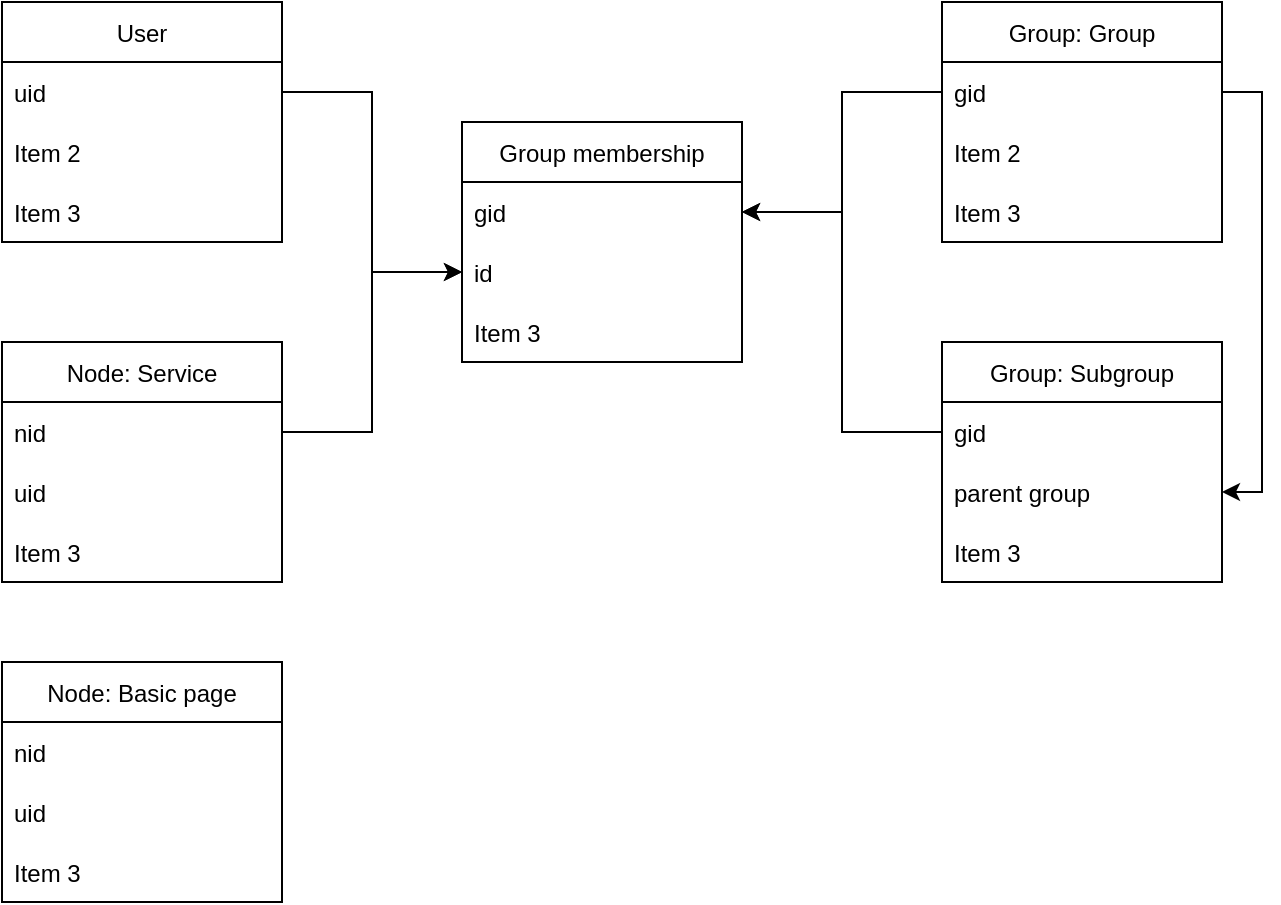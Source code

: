 <mxfile version="15.7.3" type="device"><diagram id="R2lEEEUBdFMjLlhIrx00" name="Page-1"><mxGraphModel dx="2938" dy="1137" grid="1" gridSize="10" guides="1" tooltips="1" connect="1" arrows="1" fold="1" page="1" pageScale="1" pageWidth="850" pageHeight="1100" math="0" shadow="0" extFonts="Permanent Marker^https://fonts.googleapis.com/css?family=Permanent+Marker"><root><mxCell id="0"/><mxCell id="1" parent="0"/><mxCell id="ABziGjLvbRAERU8ixG3Z-1" value="Node: Service" style="swimlane;fontStyle=0;childLayout=stackLayout;horizontal=1;startSize=30;horizontalStack=0;resizeParent=1;resizeParentMax=0;resizeLast=0;collapsible=1;marginBottom=0;" vertex="1" parent="1"><mxGeometry x="160" y="560" width="140" height="120" as="geometry"/></mxCell><mxCell id="ABziGjLvbRAERU8ixG3Z-2" value="nid" style="text;strokeColor=none;fillColor=none;align=left;verticalAlign=middle;spacingLeft=4;spacingRight=4;overflow=hidden;points=[[0,0.5],[1,0.5]];portConstraint=eastwest;rotatable=0;" vertex="1" parent="ABziGjLvbRAERU8ixG3Z-1"><mxGeometry y="30" width="140" height="30" as="geometry"/></mxCell><mxCell id="ABziGjLvbRAERU8ixG3Z-3" value="uid" style="text;strokeColor=none;fillColor=none;align=left;verticalAlign=middle;spacingLeft=4;spacingRight=4;overflow=hidden;points=[[0,0.5],[1,0.5]];portConstraint=eastwest;rotatable=0;" vertex="1" parent="ABziGjLvbRAERU8ixG3Z-1"><mxGeometry y="60" width="140" height="30" as="geometry"/></mxCell><mxCell id="ABziGjLvbRAERU8ixG3Z-4" value="Item 3" style="text;strokeColor=none;fillColor=none;align=left;verticalAlign=middle;spacingLeft=4;spacingRight=4;overflow=hidden;points=[[0,0.5],[1,0.5]];portConstraint=eastwest;rotatable=0;" vertex="1" parent="ABziGjLvbRAERU8ixG3Z-1"><mxGeometry y="90" width="140" height="30" as="geometry"/></mxCell><mxCell id="ABziGjLvbRAERU8ixG3Z-5" value="Group: Subgroup" style="swimlane;fontStyle=0;childLayout=stackLayout;horizontal=1;startSize=30;horizontalStack=0;resizeParent=1;resizeParentMax=0;resizeLast=0;collapsible=1;marginBottom=0;" vertex="1" parent="1"><mxGeometry x="630" y="560" width="140" height="120" as="geometry"/></mxCell><mxCell id="ABziGjLvbRAERU8ixG3Z-6" value="gid" style="text;strokeColor=none;fillColor=none;align=left;verticalAlign=middle;spacingLeft=4;spacingRight=4;overflow=hidden;points=[[0,0.5],[1,0.5]];portConstraint=eastwest;rotatable=0;" vertex="1" parent="ABziGjLvbRAERU8ixG3Z-5"><mxGeometry y="30" width="140" height="30" as="geometry"/></mxCell><mxCell id="ABziGjLvbRAERU8ixG3Z-7" value="parent group" style="text;strokeColor=none;fillColor=none;align=left;verticalAlign=middle;spacingLeft=4;spacingRight=4;overflow=hidden;points=[[0,0.5],[1,0.5]];portConstraint=eastwest;rotatable=0;" vertex="1" parent="ABziGjLvbRAERU8ixG3Z-5"><mxGeometry y="60" width="140" height="30" as="geometry"/></mxCell><mxCell id="ABziGjLvbRAERU8ixG3Z-8" value="Item 3" style="text;strokeColor=none;fillColor=none;align=left;verticalAlign=middle;spacingLeft=4;spacingRight=4;overflow=hidden;points=[[0,0.5],[1,0.5]];portConstraint=eastwest;rotatable=0;" vertex="1" parent="ABziGjLvbRAERU8ixG3Z-5"><mxGeometry y="90" width="140" height="30" as="geometry"/></mxCell><mxCell id="ABziGjLvbRAERU8ixG3Z-9" value="Group membership" style="swimlane;fontStyle=0;childLayout=stackLayout;horizontal=1;startSize=30;horizontalStack=0;resizeParent=1;resizeParentMax=0;resizeLast=0;collapsible=1;marginBottom=0;" vertex="1" parent="1"><mxGeometry x="390" y="450" width="140" height="120" as="geometry"/></mxCell><mxCell id="ABziGjLvbRAERU8ixG3Z-10" value="gid" style="text;strokeColor=none;fillColor=none;align=left;verticalAlign=middle;spacingLeft=4;spacingRight=4;overflow=hidden;points=[[0,0.5],[1,0.5]];portConstraint=eastwest;rotatable=0;" vertex="1" parent="ABziGjLvbRAERU8ixG3Z-9"><mxGeometry y="30" width="140" height="30" as="geometry"/></mxCell><mxCell id="ABziGjLvbRAERU8ixG3Z-11" value="id" style="text;strokeColor=none;fillColor=none;align=left;verticalAlign=middle;spacingLeft=4;spacingRight=4;overflow=hidden;points=[[0,0.5],[1,0.5]];portConstraint=eastwest;rotatable=0;" vertex="1" parent="ABziGjLvbRAERU8ixG3Z-9"><mxGeometry y="60" width="140" height="30" as="geometry"/></mxCell><mxCell id="ABziGjLvbRAERU8ixG3Z-12" value="Item 3" style="text;strokeColor=none;fillColor=none;align=left;verticalAlign=middle;spacingLeft=4;spacingRight=4;overflow=hidden;points=[[0,0.5],[1,0.5]];portConstraint=eastwest;rotatable=0;" vertex="1" parent="ABziGjLvbRAERU8ixG3Z-9"><mxGeometry y="90" width="140" height="30" as="geometry"/></mxCell><mxCell id="ABziGjLvbRAERU8ixG3Z-13" value="Group: Group" style="swimlane;fontStyle=0;childLayout=stackLayout;horizontal=1;startSize=30;horizontalStack=0;resizeParent=1;resizeParentMax=0;resizeLast=0;collapsible=1;marginBottom=0;" vertex="1" parent="1"><mxGeometry x="630" y="390" width="140" height="120" as="geometry"/></mxCell><mxCell id="ABziGjLvbRAERU8ixG3Z-14" value="gid" style="text;strokeColor=none;fillColor=none;align=left;verticalAlign=middle;spacingLeft=4;spacingRight=4;overflow=hidden;points=[[0,0.5],[1,0.5]];portConstraint=eastwest;rotatable=0;" vertex="1" parent="ABziGjLvbRAERU8ixG3Z-13"><mxGeometry y="30" width="140" height="30" as="geometry"/></mxCell><mxCell id="ABziGjLvbRAERU8ixG3Z-15" value="Item 2" style="text;strokeColor=none;fillColor=none;align=left;verticalAlign=middle;spacingLeft=4;spacingRight=4;overflow=hidden;points=[[0,0.5],[1,0.5]];portConstraint=eastwest;rotatable=0;" vertex="1" parent="ABziGjLvbRAERU8ixG3Z-13"><mxGeometry y="60" width="140" height="30" as="geometry"/></mxCell><mxCell id="ABziGjLvbRAERU8ixG3Z-16" value="Item 3" style="text;strokeColor=none;fillColor=none;align=left;verticalAlign=middle;spacingLeft=4;spacingRight=4;overflow=hidden;points=[[0,0.5],[1,0.5]];portConstraint=eastwest;rotatable=0;" vertex="1" parent="ABziGjLvbRAERU8ixG3Z-13"><mxGeometry y="90" width="140" height="30" as="geometry"/></mxCell><mxCell id="ABziGjLvbRAERU8ixG3Z-17" value="User" style="swimlane;fontStyle=0;childLayout=stackLayout;horizontal=1;startSize=30;horizontalStack=0;resizeParent=1;resizeParentMax=0;resizeLast=0;collapsible=1;marginBottom=0;" vertex="1" parent="1"><mxGeometry x="160" y="390" width="140" height="120" as="geometry"/></mxCell><mxCell id="ABziGjLvbRAERU8ixG3Z-18" value="uid" style="text;strokeColor=none;fillColor=none;align=left;verticalAlign=middle;spacingLeft=4;spacingRight=4;overflow=hidden;points=[[0,0.5],[1,0.5]];portConstraint=eastwest;rotatable=0;" vertex="1" parent="ABziGjLvbRAERU8ixG3Z-17"><mxGeometry y="30" width="140" height="30" as="geometry"/></mxCell><mxCell id="ABziGjLvbRAERU8ixG3Z-19" value="Item 2" style="text;strokeColor=none;fillColor=none;align=left;verticalAlign=middle;spacingLeft=4;spacingRight=4;overflow=hidden;points=[[0,0.5],[1,0.5]];portConstraint=eastwest;rotatable=0;" vertex="1" parent="ABziGjLvbRAERU8ixG3Z-17"><mxGeometry y="60" width="140" height="30" as="geometry"/></mxCell><mxCell id="ABziGjLvbRAERU8ixG3Z-20" value="Item 3" style="text;strokeColor=none;fillColor=none;align=left;verticalAlign=middle;spacingLeft=4;spacingRight=4;overflow=hidden;points=[[0,0.5],[1,0.5]];portConstraint=eastwest;rotatable=0;" vertex="1" parent="ABziGjLvbRAERU8ixG3Z-17"><mxGeometry y="90" width="140" height="30" as="geometry"/></mxCell><mxCell id="ABziGjLvbRAERU8ixG3Z-21" style="edgeStyle=orthogonalEdgeStyle;rounded=0;orthogonalLoop=1;jettySize=auto;html=1;exitX=1;exitY=0.5;exitDx=0;exitDy=0;entryX=0;entryY=0.5;entryDx=0;entryDy=0;" edge="1" parent="1" source="ABziGjLvbRAERU8ixG3Z-2" target="ABziGjLvbRAERU8ixG3Z-11"><mxGeometry relative="1" as="geometry"/></mxCell><mxCell id="ABziGjLvbRAERU8ixG3Z-23" style="edgeStyle=orthogonalEdgeStyle;rounded=0;orthogonalLoop=1;jettySize=auto;html=1;exitX=0;exitY=0.5;exitDx=0;exitDy=0;entryX=1;entryY=0.5;entryDx=0;entryDy=0;" edge="1" parent="1" source="ABziGjLvbRAERU8ixG3Z-14" target="ABziGjLvbRAERU8ixG3Z-10"><mxGeometry relative="1" as="geometry"/></mxCell><mxCell id="ABziGjLvbRAERU8ixG3Z-24" style="edgeStyle=orthogonalEdgeStyle;rounded=0;orthogonalLoop=1;jettySize=auto;html=1;exitX=0;exitY=0.5;exitDx=0;exitDy=0;entryX=1;entryY=0.5;entryDx=0;entryDy=0;" edge="1" parent="1" source="ABziGjLvbRAERU8ixG3Z-6" target="ABziGjLvbRAERU8ixG3Z-10"><mxGeometry relative="1" as="geometry"><mxPoint x="550" y="500" as="targetPoint"/></mxGeometry></mxCell><mxCell id="ABziGjLvbRAERU8ixG3Z-25" style="edgeStyle=orthogonalEdgeStyle;rounded=0;orthogonalLoop=1;jettySize=auto;html=1;exitX=1;exitY=0.5;exitDx=0;exitDy=0;entryX=0;entryY=0.5;entryDx=0;entryDy=0;" edge="1" parent="1" source="ABziGjLvbRAERU8ixG3Z-18" target="ABziGjLvbRAERU8ixG3Z-11"><mxGeometry relative="1" as="geometry"/></mxCell><mxCell id="ABziGjLvbRAERU8ixG3Z-28" style="edgeStyle=orthogonalEdgeStyle;rounded=0;orthogonalLoop=1;jettySize=auto;html=1;exitX=1;exitY=0.5;exitDx=0;exitDy=0;entryX=1;entryY=0.5;entryDx=0;entryDy=0;" edge="1" parent="1" source="ABziGjLvbRAERU8ixG3Z-14" target="ABziGjLvbRAERU8ixG3Z-7"><mxGeometry relative="1" as="geometry"/></mxCell><mxCell id="ABziGjLvbRAERU8ixG3Z-29" value="Node: Basic page" style="swimlane;fontStyle=0;childLayout=stackLayout;horizontal=1;startSize=30;horizontalStack=0;resizeParent=1;resizeParentMax=0;resizeLast=0;collapsible=1;marginBottom=0;" vertex="1" parent="1"><mxGeometry x="160" y="720" width="140" height="120" as="geometry"/></mxCell><mxCell id="ABziGjLvbRAERU8ixG3Z-30" value="nid" style="text;strokeColor=none;fillColor=none;align=left;verticalAlign=middle;spacingLeft=4;spacingRight=4;overflow=hidden;points=[[0,0.5],[1,0.5]];portConstraint=eastwest;rotatable=0;" vertex="1" parent="ABziGjLvbRAERU8ixG3Z-29"><mxGeometry y="30" width="140" height="30" as="geometry"/></mxCell><mxCell id="ABziGjLvbRAERU8ixG3Z-31" value="uid" style="text;strokeColor=none;fillColor=none;align=left;verticalAlign=middle;spacingLeft=4;spacingRight=4;overflow=hidden;points=[[0,0.5],[1,0.5]];portConstraint=eastwest;rotatable=0;" vertex="1" parent="ABziGjLvbRAERU8ixG3Z-29"><mxGeometry y="60" width="140" height="30" as="geometry"/></mxCell><mxCell id="ABziGjLvbRAERU8ixG3Z-32" value="Item 3" style="text;strokeColor=none;fillColor=none;align=left;verticalAlign=middle;spacingLeft=4;spacingRight=4;overflow=hidden;points=[[0,0.5],[1,0.5]];portConstraint=eastwest;rotatable=0;" vertex="1" parent="ABziGjLvbRAERU8ixG3Z-29"><mxGeometry y="90" width="140" height="30" as="geometry"/></mxCell></root></mxGraphModel></diagram></mxfile>